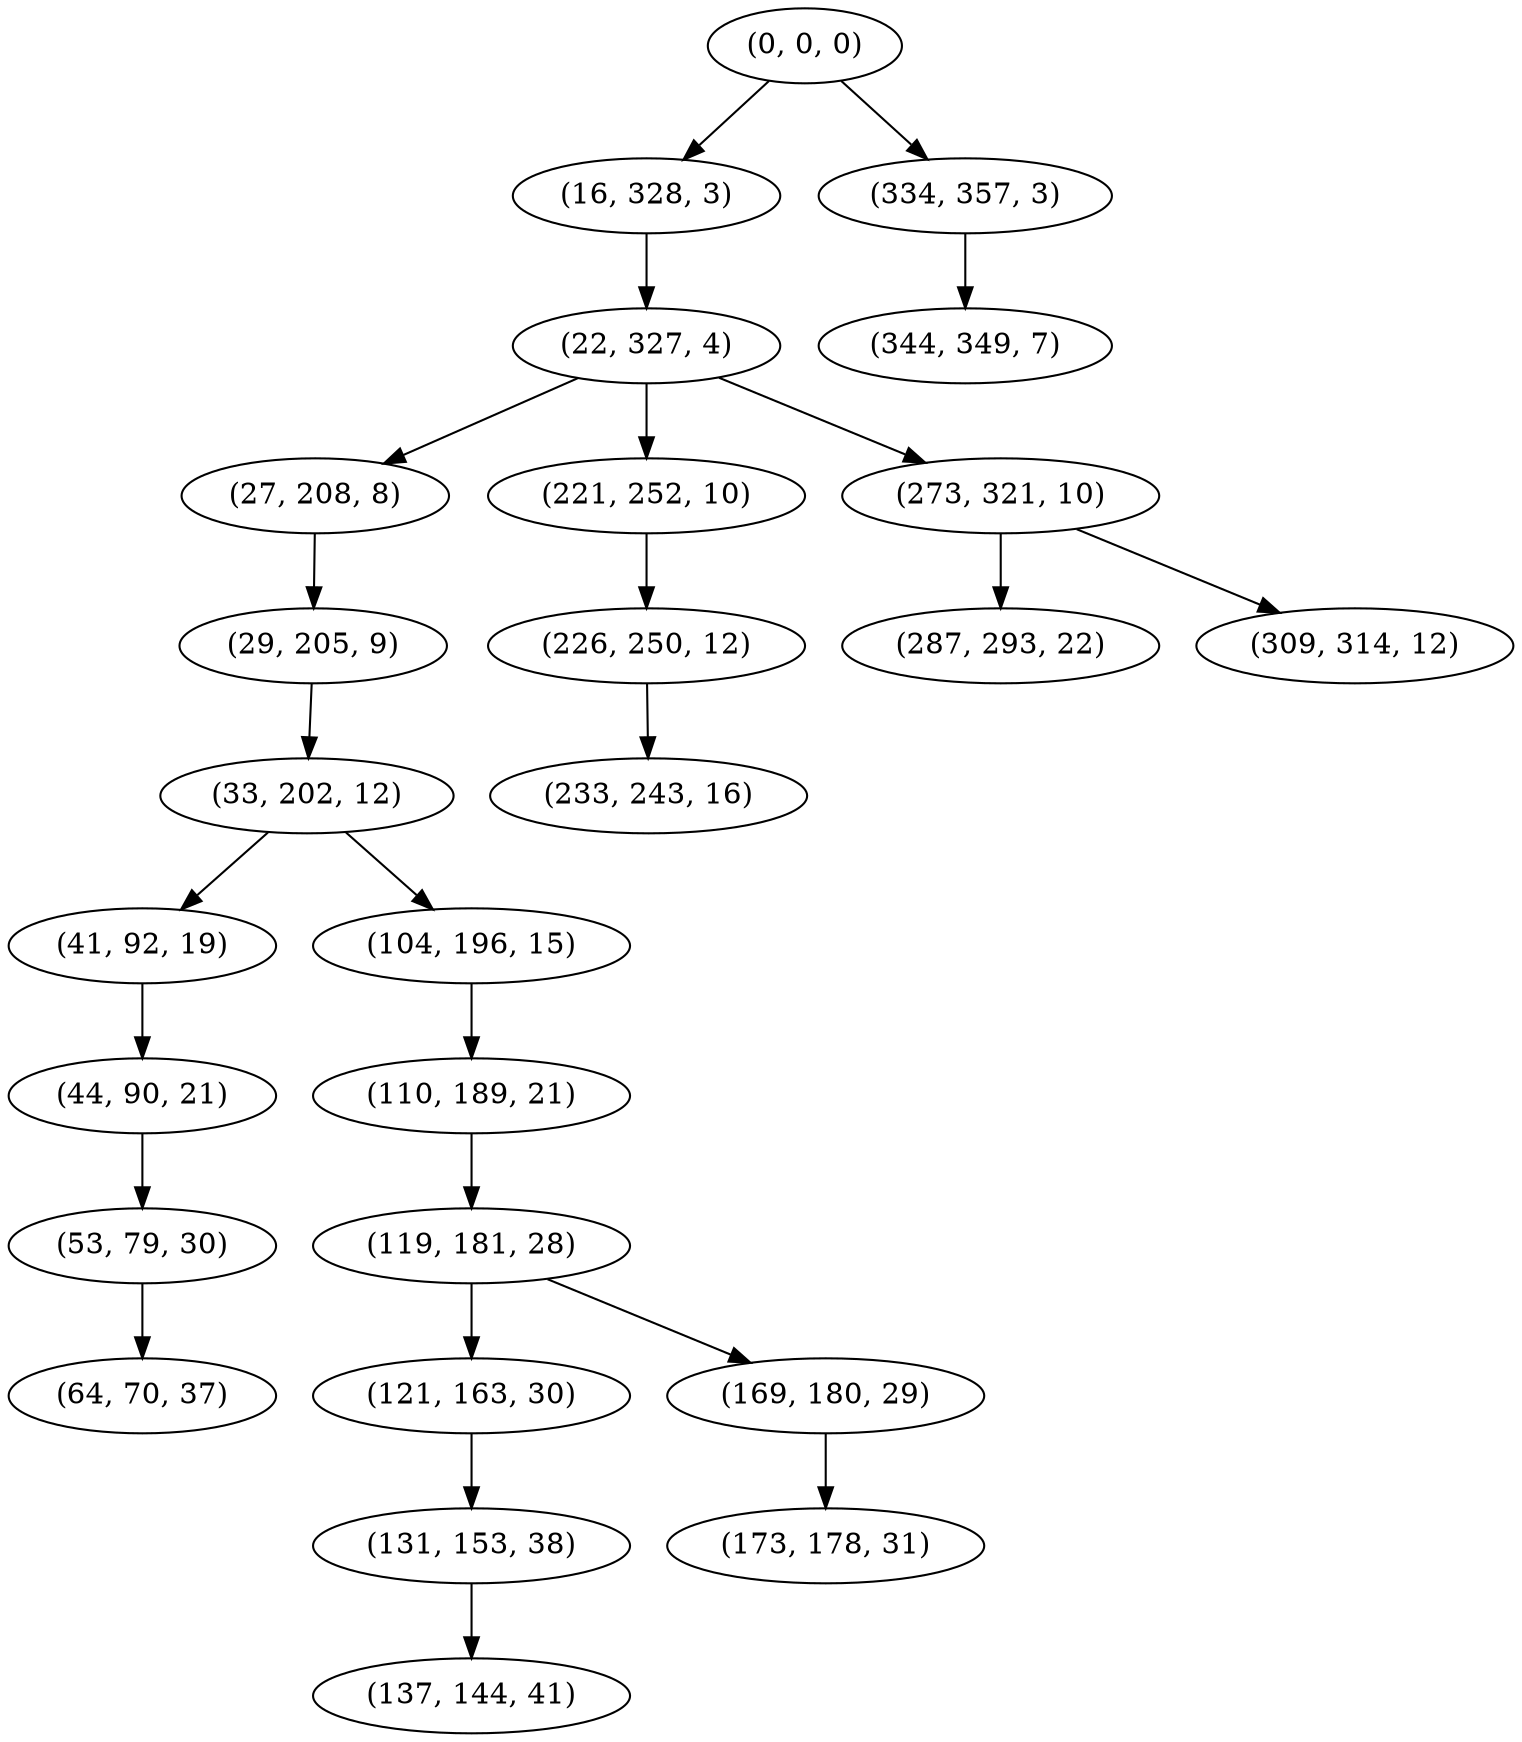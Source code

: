 digraph tree {
    "(0, 0, 0)";
    "(16, 328, 3)";
    "(22, 327, 4)";
    "(27, 208, 8)";
    "(29, 205, 9)";
    "(33, 202, 12)";
    "(41, 92, 19)";
    "(44, 90, 21)";
    "(53, 79, 30)";
    "(64, 70, 37)";
    "(104, 196, 15)";
    "(110, 189, 21)";
    "(119, 181, 28)";
    "(121, 163, 30)";
    "(131, 153, 38)";
    "(137, 144, 41)";
    "(169, 180, 29)";
    "(173, 178, 31)";
    "(221, 252, 10)";
    "(226, 250, 12)";
    "(233, 243, 16)";
    "(273, 321, 10)";
    "(287, 293, 22)";
    "(309, 314, 12)";
    "(334, 357, 3)";
    "(344, 349, 7)";
    "(0, 0, 0)" -> "(16, 328, 3)";
    "(0, 0, 0)" -> "(334, 357, 3)";
    "(16, 328, 3)" -> "(22, 327, 4)";
    "(22, 327, 4)" -> "(27, 208, 8)";
    "(22, 327, 4)" -> "(221, 252, 10)";
    "(22, 327, 4)" -> "(273, 321, 10)";
    "(27, 208, 8)" -> "(29, 205, 9)";
    "(29, 205, 9)" -> "(33, 202, 12)";
    "(33, 202, 12)" -> "(41, 92, 19)";
    "(33, 202, 12)" -> "(104, 196, 15)";
    "(41, 92, 19)" -> "(44, 90, 21)";
    "(44, 90, 21)" -> "(53, 79, 30)";
    "(53, 79, 30)" -> "(64, 70, 37)";
    "(104, 196, 15)" -> "(110, 189, 21)";
    "(110, 189, 21)" -> "(119, 181, 28)";
    "(119, 181, 28)" -> "(121, 163, 30)";
    "(119, 181, 28)" -> "(169, 180, 29)";
    "(121, 163, 30)" -> "(131, 153, 38)";
    "(131, 153, 38)" -> "(137, 144, 41)";
    "(169, 180, 29)" -> "(173, 178, 31)";
    "(221, 252, 10)" -> "(226, 250, 12)";
    "(226, 250, 12)" -> "(233, 243, 16)";
    "(273, 321, 10)" -> "(287, 293, 22)";
    "(273, 321, 10)" -> "(309, 314, 12)";
    "(334, 357, 3)" -> "(344, 349, 7)";
}
